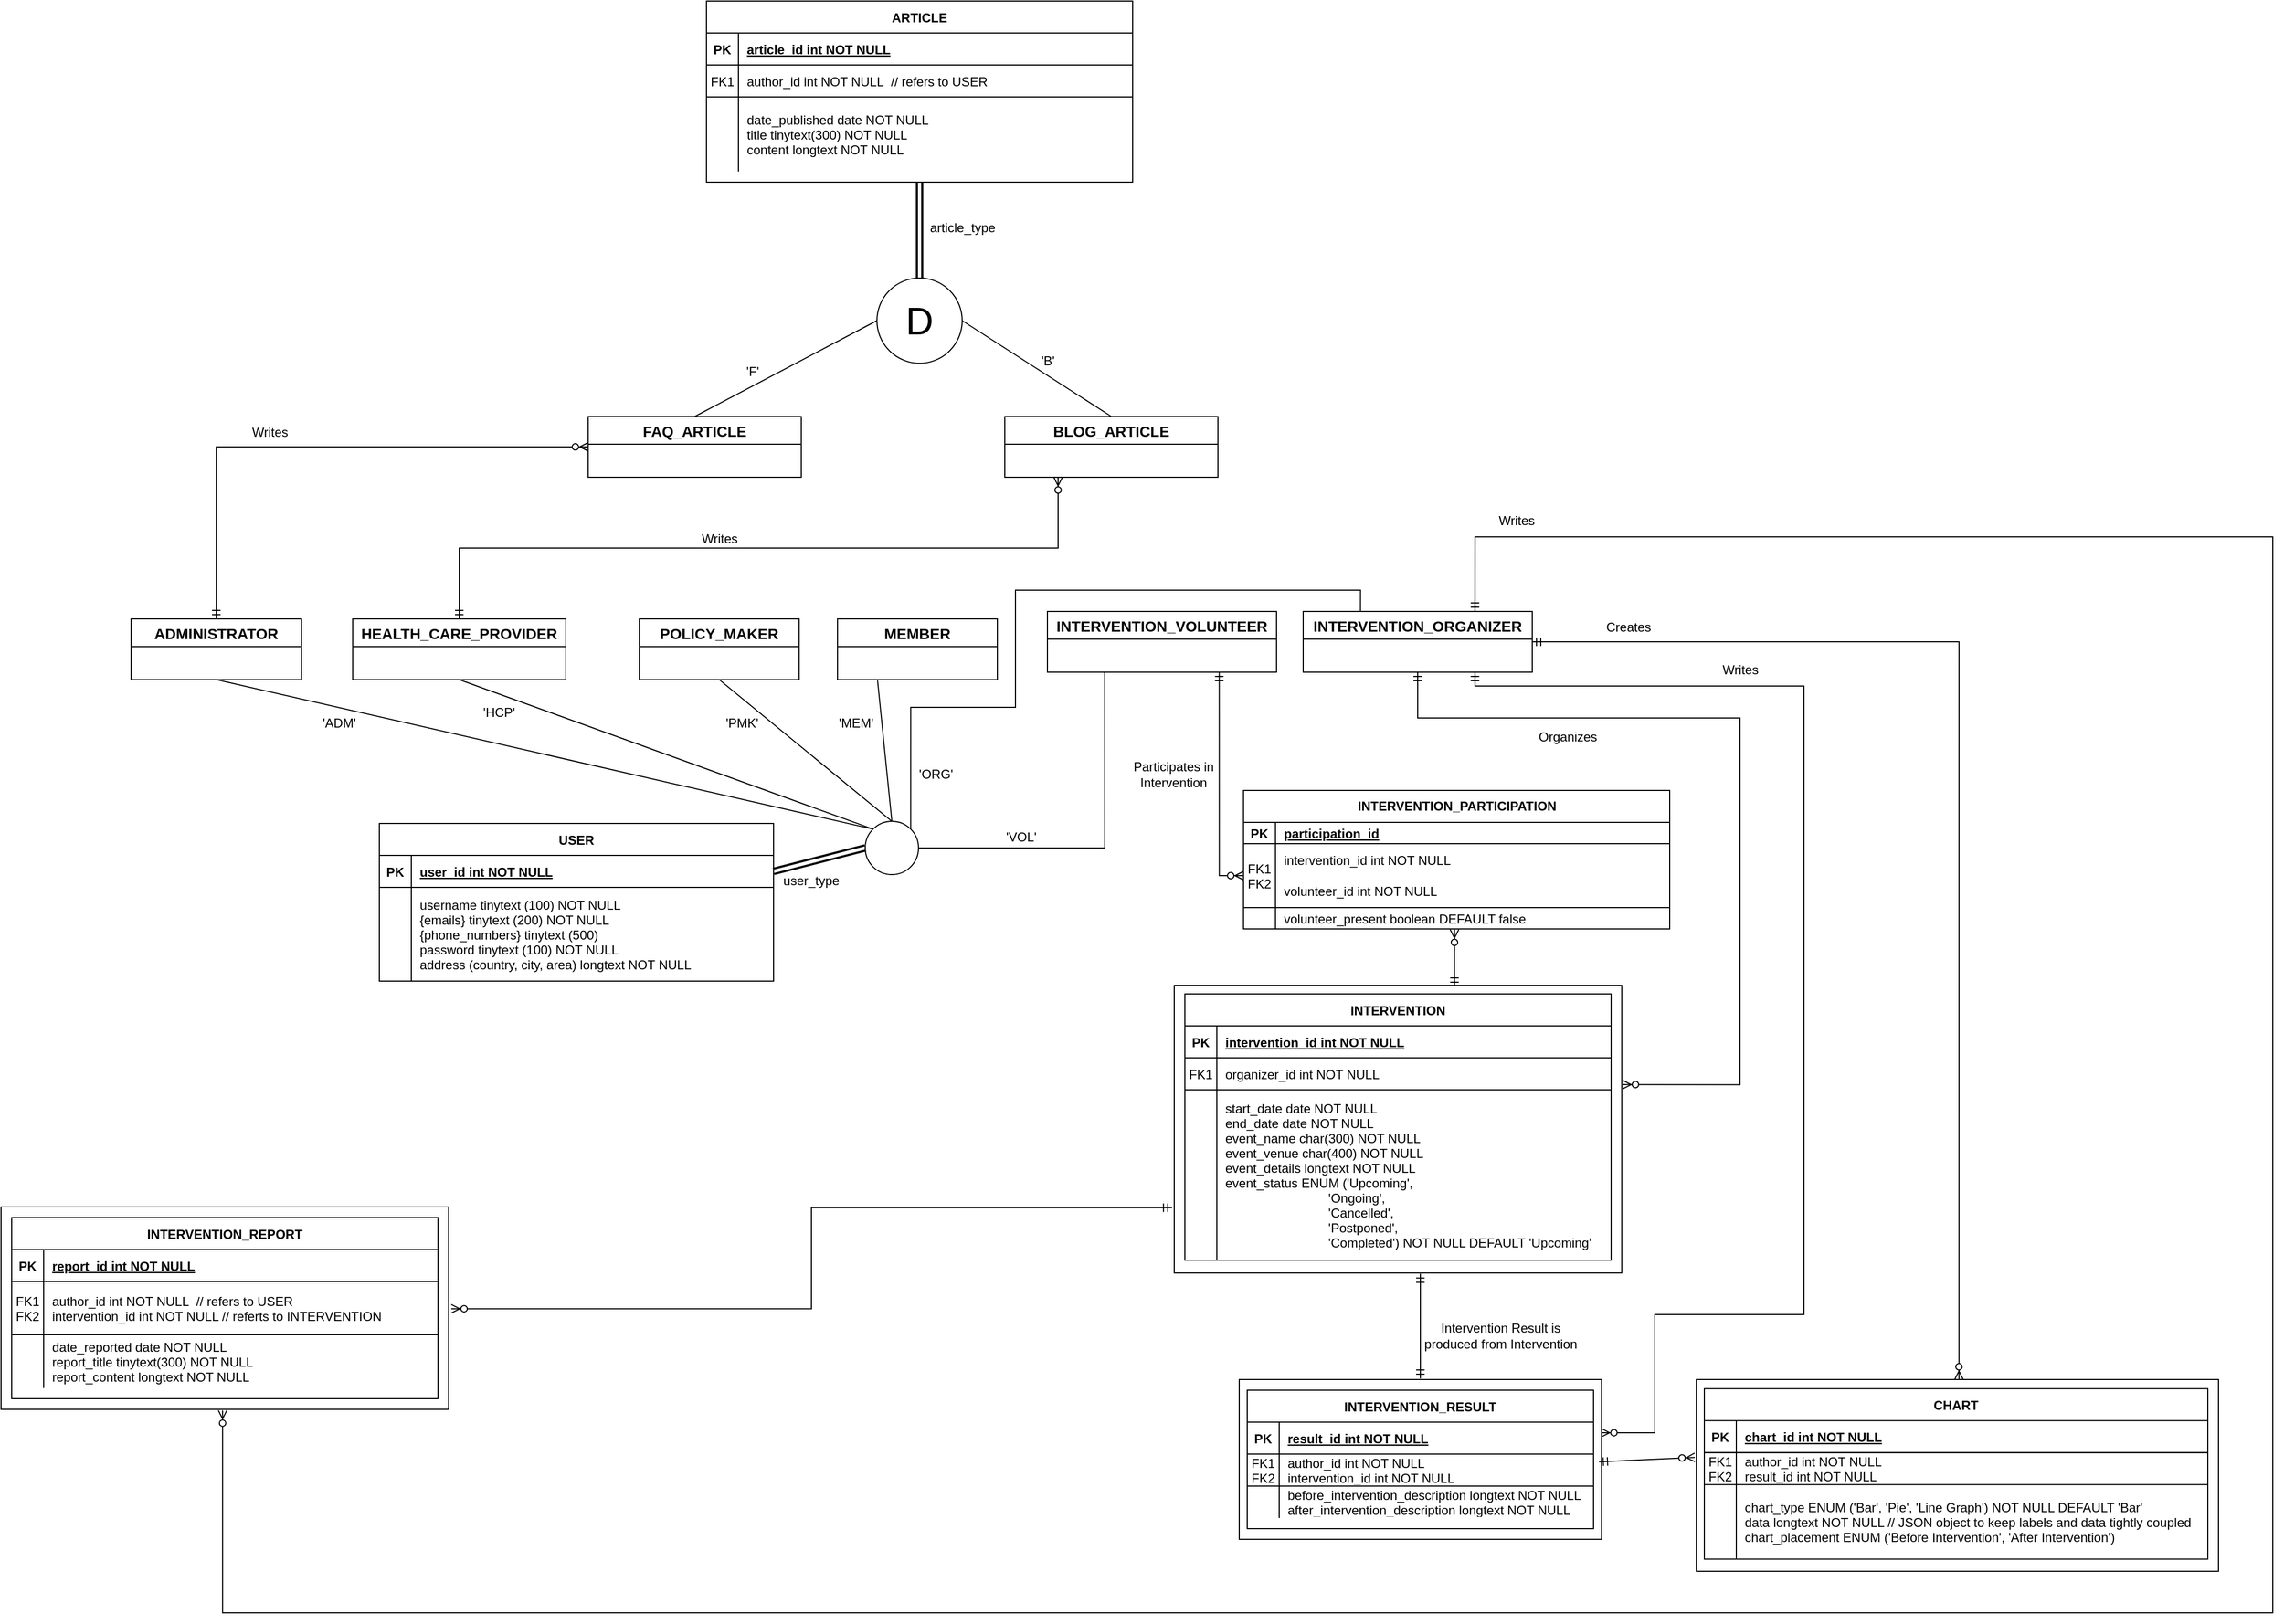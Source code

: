 <mxfile version="24.2.3" type="github">
  <diagram id="R2lEEEUBdFMjLlhIrx00" name="Page-1">
    <mxGraphModel dx="1972" dy="823" grid="1" gridSize="10" guides="1" tooltips="1" connect="1" arrows="1" fold="1" page="1" pageScale="1" pageWidth="2336" pageHeight="1654" math="0" shadow="0" extFonts="Permanent Marker^https://fonts.googleapis.com/css?family=Permanent+Marker">
      <root>
        <mxCell id="0" />
        <mxCell id="1" parent="0" />
        <mxCell id="C-vyLk0tnHw3VtMMgP7b-23" value="USER" style="shape=table;startSize=30;container=1;collapsible=1;childLayout=tableLayout;fixedRows=1;rowLines=1;fontStyle=1;align=center;resizeLast=1;" parent="1" vertex="1">
          <mxGeometry x="503" y="839" width="370" height="148" as="geometry" />
        </mxCell>
        <mxCell id="C-vyLk0tnHw3VtMMgP7b-24" value="" style="shape=partialRectangle;collapsible=0;dropTarget=0;pointerEvents=0;fillColor=none;points=[[0,0.5],[1,0.5]];portConstraint=eastwest;top=0;left=0;right=0;bottom=1;" parent="C-vyLk0tnHw3VtMMgP7b-23" vertex="1">
          <mxGeometry y="30" width="370" height="30" as="geometry" />
        </mxCell>
        <mxCell id="C-vyLk0tnHw3VtMMgP7b-25" value="PK" style="shape=partialRectangle;overflow=hidden;connectable=0;fillColor=none;top=0;left=0;bottom=0;right=0;fontStyle=1;" parent="C-vyLk0tnHw3VtMMgP7b-24" vertex="1">
          <mxGeometry width="30" height="30" as="geometry">
            <mxRectangle width="30" height="30" as="alternateBounds" />
          </mxGeometry>
        </mxCell>
        <mxCell id="C-vyLk0tnHw3VtMMgP7b-26" value="user_id int NOT NULL " style="shape=partialRectangle;overflow=hidden;connectable=0;fillColor=none;top=0;left=0;bottom=0;right=0;align=left;spacingLeft=6;fontStyle=5;" parent="C-vyLk0tnHw3VtMMgP7b-24" vertex="1">
          <mxGeometry x="30" width="340" height="30" as="geometry">
            <mxRectangle width="340" height="30" as="alternateBounds" />
          </mxGeometry>
        </mxCell>
        <mxCell id="C-vyLk0tnHw3VtMMgP7b-27" value="" style="shape=partialRectangle;collapsible=0;dropTarget=0;pointerEvents=0;fillColor=none;points=[[0,0.5],[1,0.5]];portConstraint=eastwest;top=0;left=0;right=0;bottom=0;" parent="C-vyLk0tnHw3VtMMgP7b-23" vertex="1">
          <mxGeometry y="60" width="370" height="88" as="geometry" />
        </mxCell>
        <mxCell id="C-vyLk0tnHw3VtMMgP7b-28" value="" style="shape=partialRectangle;overflow=hidden;connectable=0;fillColor=none;top=0;left=0;bottom=0;right=0;" parent="C-vyLk0tnHw3VtMMgP7b-27" vertex="1">
          <mxGeometry width="30" height="88" as="geometry">
            <mxRectangle width="30" height="88" as="alternateBounds" />
          </mxGeometry>
        </mxCell>
        <mxCell id="C-vyLk0tnHw3VtMMgP7b-29" value="username tinytext (100) NOT NULL&#xa;{emails} tinytext (200) NOT NULL&#xa;{phone_numbers} tinytext (500)&#xa;password tinytext (100) NOT NULL&#xa;address (country, city, area) longtext NOT NULL" style="shape=partialRectangle;overflow=hidden;connectable=0;fillColor=none;top=0;left=0;bottom=0;right=0;align=left;spacingLeft=6;" parent="C-vyLk0tnHw3VtMMgP7b-27" vertex="1">
          <mxGeometry x="30" width="340" height="88" as="geometry">
            <mxRectangle width="340" height="88" as="alternateBounds" />
          </mxGeometry>
        </mxCell>
        <mxCell id="Pu0zvANKRgPWiGbxQ75c-2" value="" style="fontSize=12;html=1;endArrow=ERmandOne;startArrow=ERmandOne;rounded=0;entryX=0.55;entryY=1.003;entryDx=0;entryDy=0;entryPerimeter=0;" parent="1" target="Pu0zvANKRgPWiGbxQ75c-6" edge="1">
          <mxGeometry width="100" height="100" relative="1" as="geometry">
            <mxPoint x="1480" y="1360" as="sourcePoint" />
            <mxPoint x="1479" y="1351" as="targetPoint" />
          </mxGeometry>
        </mxCell>
        <mxCell id="Pu0zvANKRgPWiGbxQ75c-3" value="" style="fontSize=12;html=1;endArrow=ERzeroToMany;startArrow=ERmandOne;rounded=0;exitX=0.75;exitY=1;exitDx=0;exitDy=0;entryX=0;entryY=0.5;entryDx=0;entryDy=0;edgeStyle=orthogonalEdgeStyle;" parent="1" source="Pu0zvANKRgPWiGbxQ75c-96" target="Pu0zvANKRgPWiGbxQ75c-125" edge="1">
          <mxGeometry width="100" height="100" relative="1" as="geometry">
            <mxPoint x="933" y="1169" as="sourcePoint" />
            <mxPoint x="1646.557" y="674.19" as="targetPoint" />
          </mxGeometry>
        </mxCell>
        <mxCell id="Pu0zvANKRgPWiGbxQ75c-8" value="" style="group" parent="1" vertex="1" connectable="0">
          <mxGeometry x="1249" y="991" width="420" height="270" as="geometry" />
        </mxCell>
        <mxCell id="Pu0zvANKRgPWiGbxQ75c-6" value="" style="verticalLabelPosition=bottom;verticalAlign=top;html=1;shape=mxgraph.basic.rect;fillColor2=none;strokeWidth=1;size=20;indent=5;fillColor=none;" parent="Pu0zvANKRgPWiGbxQ75c-8" vertex="1">
          <mxGeometry width="420" height="270" as="geometry" />
        </mxCell>
        <mxCell id="C-vyLk0tnHw3VtMMgP7b-2" value="INTERVENTION" style="shape=table;startSize=30;container=1;collapsible=1;childLayout=tableLayout;fixedRows=1;rowLines=1;fontStyle=1;align=center;resizeLast=1;strokeColor=default;noLabel=0;" parent="Pu0zvANKRgPWiGbxQ75c-8" vertex="1">
          <mxGeometry x="10" y="7.941" width="400" height="250" as="geometry" />
        </mxCell>
        <mxCell id="C-vyLk0tnHw3VtMMgP7b-3" value="" style="shape=partialRectangle;collapsible=0;dropTarget=0;pointerEvents=0;fillColor=none;points=[[0,0.5],[1,0.5]];portConstraint=eastwest;top=0;left=0;right=0;bottom=1;" parent="C-vyLk0tnHw3VtMMgP7b-2" vertex="1">
          <mxGeometry y="30" width="400" height="30" as="geometry" />
        </mxCell>
        <mxCell id="C-vyLk0tnHw3VtMMgP7b-4" value="PK" style="shape=partialRectangle;overflow=hidden;connectable=0;fillColor=none;top=0;left=0;bottom=0;right=0;fontStyle=1;" parent="C-vyLk0tnHw3VtMMgP7b-3" vertex="1">
          <mxGeometry width="30" height="30" as="geometry">
            <mxRectangle width="30" height="30" as="alternateBounds" />
          </mxGeometry>
        </mxCell>
        <mxCell id="C-vyLk0tnHw3VtMMgP7b-5" value="intervention_id int NOT NULL " style="shape=partialRectangle;overflow=hidden;connectable=0;fillColor=none;top=0;left=0;bottom=0;right=0;align=left;spacingLeft=6;fontStyle=5;" parent="C-vyLk0tnHw3VtMMgP7b-3" vertex="1">
          <mxGeometry x="30" width="370" height="30" as="geometry">
            <mxRectangle width="370" height="30" as="alternateBounds" />
          </mxGeometry>
        </mxCell>
        <mxCell id="C-vyLk0tnHw3VtMMgP7b-6" value="" style="shape=partialRectangle;collapsible=0;dropTarget=0;pointerEvents=0;fillColor=none;points=[[0,0.5],[1,0.5]];portConstraint=eastwest;top=0;left=0;right=0;bottom=0;" parent="C-vyLk0tnHw3VtMMgP7b-2" vertex="1">
          <mxGeometry y="60" width="400" height="30" as="geometry" />
        </mxCell>
        <mxCell id="C-vyLk0tnHw3VtMMgP7b-7" value="FK1" style="shape=partialRectangle;overflow=hidden;connectable=0;fillColor=none;top=0;left=0;bottom=0;right=0;" parent="C-vyLk0tnHw3VtMMgP7b-6" vertex="1">
          <mxGeometry width="30" height="30" as="geometry">
            <mxRectangle width="30" height="30" as="alternateBounds" />
          </mxGeometry>
        </mxCell>
        <mxCell id="C-vyLk0tnHw3VtMMgP7b-8" value="organizer_id int NOT NULL" style="shape=partialRectangle;overflow=hidden;connectable=0;fillColor=none;top=0;left=0;bottom=0;right=0;align=left;spacingLeft=6;" parent="C-vyLk0tnHw3VtMMgP7b-6" vertex="1">
          <mxGeometry x="30" width="370" height="30" as="geometry">
            <mxRectangle width="370" height="30" as="alternateBounds" />
          </mxGeometry>
        </mxCell>
        <mxCell id="C-vyLk0tnHw3VtMMgP7b-9" value="" style="shape=partialRectangle;collapsible=0;dropTarget=0;pointerEvents=0;fillColor=none;points=[[0,0.5],[1,0.5]];portConstraint=eastwest;top=0;left=0;right=0;bottom=0;" parent="C-vyLk0tnHw3VtMMgP7b-2" vertex="1">
          <mxGeometry y="90" width="400" height="160" as="geometry" />
        </mxCell>
        <mxCell id="C-vyLk0tnHw3VtMMgP7b-10" value="" style="shape=partialRectangle;overflow=hidden;connectable=0;fillColor=none;top=0;left=0;bottom=0;right=0;" parent="C-vyLk0tnHw3VtMMgP7b-9" vertex="1">
          <mxGeometry width="30" height="160" as="geometry">
            <mxRectangle width="30" height="160" as="alternateBounds" />
          </mxGeometry>
        </mxCell>
        <mxCell id="C-vyLk0tnHw3VtMMgP7b-11" value="start_date date NOT NULL&#xa;end_date date NOT NULL&#xa;event_name char(300) NOT NULL&#xa;event_venue char(400) NOT NULL&#xa;event_details longtext NOT NULL&#xa;event_status ENUM (&#39;Upcoming&#39;,&#xa;                             &#39;Ongoing&#39;,&#xa;                             &#39;Cancelled&#39;,&#xa;                             &#39;Postponed&#39;,&#xa;                             &#39;Completed&#39;) NOT NULL DEFAULT &#39;Upcoming&#39;" style="shape=partialRectangle;overflow=hidden;connectable=0;fillColor=none;top=0;left=0;bottom=0;right=0;align=left;spacingLeft=6;" parent="C-vyLk0tnHw3VtMMgP7b-9" vertex="1">
          <mxGeometry x="30" width="370" height="160" as="geometry">
            <mxRectangle width="370" height="160" as="alternateBounds" />
          </mxGeometry>
        </mxCell>
        <mxCell id="Pu0zvANKRgPWiGbxQ75c-10" value="" style="group" parent="1" vertex="1" connectable="0">
          <mxGeometry x="1310" y="1361" width="340" height="150" as="geometry" />
        </mxCell>
        <mxCell id="Pu0zvANKRgPWiGbxQ75c-9" value="" style="verticalLabelPosition=bottom;verticalAlign=top;html=1;shape=mxgraph.basic.rect;fillColor2=none;strokeWidth=1;size=20;indent=5;fillColor=none;" parent="Pu0zvANKRgPWiGbxQ75c-10" vertex="1">
          <mxGeometry width="340" height="150" as="geometry" />
        </mxCell>
        <mxCell id="C-vyLk0tnHw3VtMMgP7b-13" value="INTERVENTION_RESULT" style="shape=table;startSize=30;container=1;collapsible=1;childLayout=tableLayout;fixedRows=1;rowLines=1;fontStyle=1;align=center;resizeLast=1;" parent="Pu0zvANKRgPWiGbxQ75c-10" vertex="1">
          <mxGeometry x="7.5" y="10" width="325" height="130" as="geometry" />
        </mxCell>
        <mxCell id="C-vyLk0tnHw3VtMMgP7b-14" value="" style="shape=partialRectangle;collapsible=0;dropTarget=0;pointerEvents=0;fillColor=none;points=[[0,0.5],[1,0.5]];portConstraint=eastwest;top=0;left=0;right=0;bottom=1;" parent="C-vyLk0tnHw3VtMMgP7b-13" vertex="1">
          <mxGeometry y="30" width="325" height="30" as="geometry" />
        </mxCell>
        <mxCell id="C-vyLk0tnHw3VtMMgP7b-15" value="PK" style="shape=partialRectangle;overflow=hidden;connectable=0;fillColor=none;top=0;left=0;bottom=0;right=0;fontStyle=1;" parent="C-vyLk0tnHw3VtMMgP7b-14" vertex="1">
          <mxGeometry width="30" height="30" as="geometry">
            <mxRectangle width="30" height="30" as="alternateBounds" />
          </mxGeometry>
        </mxCell>
        <mxCell id="C-vyLk0tnHw3VtMMgP7b-16" value="result_id int NOT NULL " style="shape=partialRectangle;overflow=hidden;connectable=0;fillColor=none;top=0;left=0;bottom=0;right=0;align=left;spacingLeft=6;fontStyle=5;" parent="C-vyLk0tnHw3VtMMgP7b-14" vertex="1">
          <mxGeometry x="30" width="295" height="30" as="geometry">
            <mxRectangle width="295" height="30" as="alternateBounds" />
          </mxGeometry>
        </mxCell>
        <mxCell id="C-vyLk0tnHw3VtMMgP7b-17" value="" style="shape=partialRectangle;collapsible=0;dropTarget=0;pointerEvents=0;fillColor=none;points=[[0,0.5],[1,0.5]];portConstraint=eastwest;top=0;left=0;right=0;bottom=0;" parent="C-vyLk0tnHw3VtMMgP7b-13" vertex="1">
          <mxGeometry y="60" width="325" height="30" as="geometry" />
        </mxCell>
        <mxCell id="C-vyLk0tnHw3VtMMgP7b-18" value="FK1&#xa;FK2" style="shape=partialRectangle;overflow=hidden;connectable=0;fillColor=none;top=0;left=0;bottom=0;right=0;" parent="C-vyLk0tnHw3VtMMgP7b-17" vertex="1">
          <mxGeometry width="30" height="30" as="geometry">
            <mxRectangle width="30" height="30" as="alternateBounds" />
          </mxGeometry>
        </mxCell>
        <mxCell id="C-vyLk0tnHw3VtMMgP7b-19" value="author_id int NOT NULL&#xa;intervention_id int NOT NULL" style="shape=partialRectangle;overflow=hidden;connectable=0;fillColor=none;top=0;left=0;bottom=0;right=0;align=left;spacingLeft=6;" parent="C-vyLk0tnHw3VtMMgP7b-17" vertex="1">
          <mxGeometry x="30" width="295" height="30" as="geometry">
            <mxRectangle width="295" height="30" as="alternateBounds" />
          </mxGeometry>
        </mxCell>
        <mxCell id="C-vyLk0tnHw3VtMMgP7b-20" value="" style="shape=partialRectangle;collapsible=0;dropTarget=0;pointerEvents=0;fillColor=none;points=[[0,0.5],[1,0.5]];portConstraint=eastwest;top=0;left=0;right=0;bottom=0;" parent="C-vyLk0tnHw3VtMMgP7b-13" vertex="1">
          <mxGeometry y="90" width="325" height="30" as="geometry" />
        </mxCell>
        <mxCell id="C-vyLk0tnHw3VtMMgP7b-21" value="" style="shape=partialRectangle;overflow=hidden;connectable=0;fillColor=none;top=0;left=0;bottom=0;right=0;" parent="C-vyLk0tnHw3VtMMgP7b-20" vertex="1">
          <mxGeometry width="30" height="30" as="geometry">
            <mxRectangle width="30" height="30" as="alternateBounds" />
          </mxGeometry>
        </mxCell>
        <mxCell id="C-vyLk0tnHw3VtMMgP7b-22" value="before_intervention_description longtext NOT NULL&#xa;after_intervention_description longtext NOT NULL" style="shape=partialRectangle;overflow=hidden;connectable=0;fillColor=none;top=0;left=0;bottom=0;right=0;align=left;spacingLeft=6;" parent="C-vyLk0tnHw3VtMMgP7b-20" vertex="1">
          <mxGeometry x="30" width="295" height="30" as="geometry">
            <mxRectangle width="295" height="30" as="alternateBounds" />
          </mxGeometry>
        </mxCell>
        <mxCell id="Pu0zvANKRgPWiGbxQ75c-21" value="" style="group" parent="1" vertex="1" connectable="0">
          <mxGeometry x="1739" y="1361" width="490" height="180" as="geometry" />
        </mxCell>
        <mxCell id="Pu0zvANKRgPWiGbxQ75c-22" value="" style="verticalLabelPosition=bottom;verticalAlign=top;html=1;shape=mxgraph.basic.rect;fillColor2=none;strokeWidth=1;size=20;indent=5;fillColor=none;" parent="Pu0zvANKRgPWiGbxQ75c-21" vertex="1">
          <mxGeometry width="490" height="180" as="geometry" />
        </mxCell>
        <mxCell id="Pu0zvANKRgPWiGbxQ75c-23" value="CHART" style="shape=table;startSize=30;container=1;collapsible=1;childLayout=tableLayout;fixedRows=1;rowLines=1;fontStyle=1;align=center;resizeLast=1;" parent="Pu0zvANKRgPWiGbxQ75c-21" vertex="1">
          <mxGeometry x="7.5" y="8.571" width="472.5" height="160" as="geometry" />
        </mxCell>
        <mxCell id="Pu0zvANKRgPWiGbxQ75c-24" value="" style="shape=partialRectangle;collapsible=0;dropTarget=0;pointerEvents=0;fillColor=none;points=[[0,0.5],[1,0.5]];portConstraint=eastwest;top=0;left=0;right=0;bottom=1;" parent="Pu0zvANKRgPWiGbxQ75c-23" vertex="1">
          <mxGeometry y="30" width="472.5" height="30" as="geometry" />
        </mxCell>
        <mxCell id="Pu0zvANKRgPWiGbxQ75c-25" value="PK" style="shape=partialRectangle;overflow=hidden;connectable=0;fillColor=none;top=0;left=0;bottom=0;right=0;fontStyle=1;" parent="Pu0zvANKRgPWiGbxQ75c-24" vertex="1">
          <mxGeometry width="30" height="30" as="geometry">
            <mxRectangle width="30" height="30" as="alternateBounds" />
          </mxGeometry>
        </mxCell>
        <mxCell id="Pu0zvANKRgPWiGbxQ75c-26" value="chart_id int NOT NULL " style="shape=partialRectangle;overflow=hidden;connectable=0;fillColor=none;top=0;left=0;bottom=0;right=0;align=left;spacingLeft=6;fontStyle=5;" parent="Pu0zvANKRgPWiGbxQ75c-24" vertex="1">
          <mxGeometry x="30" width="442.5" height="30" as="geometry">
            <mxRectangle width="442.5" height="30" as="alternateBounds" />
          </mxGeometry>
        </mxCell>
        <mxCell id="Pu0zvANKRgPWiGbxQ75c-27" value="" style="shape=partialRectangle;collapsible=0;dropTarget=0;pointerEvents=0;fillColor=none;points=[[0,0.5],[1,0.5]];portConstraint=eastwest;top=0;left=0;right=0;bottom=0;" parent="Pu0zvANKRgPWiGbxQ75c-23" vertex="1">
          <mxGeometry y="60" width="472.5" height="30" as="geometry" />
        </mxCell>
        <mxCell id="Pu0zvANKRgPWiGbxQ75c-28" value="FK1&#xa;FK2" style="shape=partialRectangle;overflow=hidden;connectable=0;fillColor=none;top=0;left=0;bottom=0;right=0;" parent="Pu0zvANKRgPWiGbxQ75c-27" vertex="1">
          <mxGeometry width="30" height="30" as="geometry">
            <mxRectangle width="30" height="30" as="alternateBounds" />
          </mxGeometry>
        </mxCell>
        <mxCell id="Pu0zvANKRgPWiGbxQ75c-29" value="author_id int NOT NULL&#xa;result_id int NOT NULL" style="shape=partialRectangle;overflow=hidden;connectable=0;fillColor=none;top=0;left=0;bottom=0;right=0;align=left;spacingLeft=6;" parent="Pu0zvANKRgPWiGbxQ75c-27" vertex="1">
          <mxGeometry x="30" width="442.5" height="30" as="geometry">
            <mxRectangle width="442.5" height="30" as="alternateBounds" />
          </mxGeometry>
        </mxCell>
        <mxCell id="Pu0zvANKRgPWiGbxQ75c-30" value="" style="shape=partialRectangle;collapsible=0;dropTarget=0;pointerEvents=0;fillColor=none;points=[[0,0.5],[1,0.5]];portConstraint=eastwest;top=0;left=0;right=0;bottom=0;" parent="Pu0zvANKRgPWiGbxQ75c-23" vertex="1">
          <mxGeometry y="90" width="472.5" height="70" as="geometry" />
        </mxCell>
        <mxCell id="Pu0zvANKRgPWiGbxQ75c-31" value="" style="shape=partialRectangle;overflow=hidden;connectable=0;fillColor=none;top=0;left=0;bottom=0;right=0;" parent="Pu0zvANKRgPWiGbxQ75c-30" vertex="1">
          <mxGeometry width="30" height="70" as="geometry">
            <mxRectangle width="30" height="70" as="alternateBounds" />
          </mxGeometry>
        </mxCell>
        <mxCell id="Pu0zvANKRgPWiGbxQ75c-32" value="chart_type ENUM (&#39;Bar&#39;, &#39;Pie&#39;, &#39;Line Graph&#39;) NOT NULL DEFAULT &#39;Bar&#39;&#xa;data longtext NOT NULL // JSON object to keep labels and data tightly coupled&#xa;chart_placement ENUM (&#39;Before Intervention&#39;, &#39;After Intervention&#39;)" style="shape=partialRectangle;overflow=hidden;connectable=0;fillColor=none;top=0;left=0;bottom=0;right=0;align=left;spacingLeft=6;" parent="Pu0zvANKRgPWiGbxQ75c-30" vertex="1">
          <mxGeometry x="30" width="442.5" height="70" as="geometry">
            <mxRectangle width="442.5" height="70" as="alternateBounds" />
          </mxGeometry>
        </mxCell>
        <mxCell id="Pu0zvANKRgPWiGbxQ75c-33" value="" style="fontSize=12;html=1;endArrow=ERzeroToMany;startArrow=ERmandOne;rounded=0;exitX=0.993;exitY=0.515;exitDx=0;exitDy=0;exitPerimeter=0;entryX=-0.003;entryY=0.406;entryDx=0;entryDy=0;entryPerimeter=0;" parent="1" source="Pu0zvANKRgPWiGbxQ75c-9" target="Pu0zvANKRgPWiGbxQ75c-22" edge="1">
          <mxGeometry width="100" height="100" relative="1" as="geometry">
            <mxPoint x="1669" y="1721" as="sourcePoint" />
            <mxPoint x="1769" y="1621" as="targetPoint" />
          </mxGeometry>
        </mxCell>
        <mxCell id="Pu0zvANKRgPWiGbxQ75c-66" value="ARTICLE" style="shape=table;startSize=30;container=1;collapsible=1;childLayout=tableLayout;fixedRows=1;rowLines=1;fontStyle=1;align=center;resizeLast=1;strokeColor=default;noLabel=0;" parent="1" vertex="1">
          <mxGeometry x="810" y="67" width="400" height="170.0" as="geometry" />
        </mxCell>
        <mxCell id="Pu0zvANKRgPWiGbxQ75c-67" value="" style="shape=partialRectangle;collapsible=0;dropTarget=0;pointerEvents=0;fillColor=none;points=[[0,0.5],[1,0.5]];portConstraint=eastwest;top=0;left=0;right=0;bottom=1;" parent="Pu0zvANKRgPWiGbxQ75c-66" vertex="1">
          <mxGeometry y="30" width="400" height="30" as="geometry" />
        </mxCell>
        <mxCell id="Pu0zvANKRgPWiGbxQ75c-68" value="PK" style="shape=partialRectangle;overflow=hidden;connectable=0;fillColor=none;top=0;left=0;bottom=0;right=0;fontStyle=1;" parent="Pu0zvANKRgPWiGbxQ75c-67" vertex="1">
          <mxGeometry width="30" height="30" as="geometry">
            <mxRectangle width="30" height="30" as="alternateBounds" />
          </mxGeometry>
        </mxCell>
        <mxCell id="Pu0zvANKRgPWiGbxQ75c-69" value="article_id int NOT NULL " style="shape=partialRectangle;overflow=hidden;connectable=0;fillColor=none;top=0;left=0;bottom=0;right=0;align=left;spacingLeft=6;fontStyle=5;" parent="Pu0zvANKRgPWiGbxQ75c-67" vertex="1">
          <mxGeometry x="30" width="370" height="30" as="geometry">
            <mxRectangle width="370" height="30" as="alternateBounds" />
          </mxGeometry>
        </mxCell>
        <mxCell id="Pu0zvANKRgPWiGbxQ75c-70" value="" style="shape=partialRectangle;collapsible=0;dropTarget=0;pointerEvents=0;fillColor=none;points=[[0,0.5],[1,0.5]];portConstraint=eastwest;top=0;left=0;right=0;bottom=0;" parent="Pu0zvANKRgPWiGbxQ75c-66" vertex="1">
          <mxGeometry y="60" width="400" height="30" as="geometry" />
        </mxCell>
        <mxCell id="Pu0zvANKRgPWiGbxQ75c-71" value="FK1" style="shape=partialRectangle;overflow=hidden;connectable=0;fillColor=none;top=0;left=0;bottom=0;right=0;" parent="Pu0zvANKRgPWiGbxQ75c-70" vertex="1">
          <mxGeometry width="30" height="30" as="geometry">
            <mxRectangle width="30" height="30" as="alternateBounds" />
          </mxGeometry>
        </mxCell>
        <mxCell id="Pu0zvANKRgPWiGbxQ75c-72" value="author_id int NOT NULL  // refers to USER" style="shape=partialRectangle;overflow=hidden;connectable=0;fillColor=none;top=0;left=0;bottom=0;right=0;align=left;spacingLeft=6;" parent="Pu0zvANKRgPWiGbxQ75c-70" vertex="1">
          <mxGeometry x="30" width="370" height="30" as="geometry">
            <mxRectangle width="370" height="30" as="alternateBounds" />
          </mxGeometry>
        </mxCell>
        <mxCell id="Pu0zvANKRgPWiGbxQ75c-73" value="" style="shape=partialRectangle;collapsible=0;dropTarget=0;pointerEvents=0;fillColor=none;points=[[0,0.5],[1,0.5]];portConstraint=eastwest;top=0;left=0;right=0;bottom=0;" parent="Pu0zvANKRgPWiGbxQ75c-66" vertex="1">
          <mxGeometry y="90" width="400" height="70" as="geometry" />
        </mxCell>
        <mxCell id="Pu0zvANKRgPWiGbxQ75c-74" value="" style="shape=partialRectangle;overflow=hidden;connectable=0;fillColor=none;top=0;left=0;bottom=0;right=0;" parent="Pu0zvANKRgPWiGbxQ75c-73" vertex="1">
          <mxGeometry width="30" height="70" as="geometry">
            <mxRectangle width="30" height="70" as="alternateBounds" />
          </mxGeometry>
        </mxCell>
        <mxCell id="Pu0zvANKRgPWiGbxQ75c-75" value="date_published date NOT NULL&#xa;title tinytext(300) NOT NULL&#xa;content longtext NOT NULL" style="shape=partialRectangle;overflow=hidden;connectable=0;fillColor=none;top=0;left=0;bottom=0;right=0;align=left;spacingLeft=6;" parent="Pu0zvANKRgPWiGbxQ75c-73" vertex="1">
          <mxGeometry x="30" width="370" height="70" as="geometry">
            <mxRectangle width="370" height="70" as="alternateBounds" />
          </mxGeometry>
        </mxCell>
        <mxCell id="Pu0zvANKRgPWiGbxQ75c-78" value="" style="edgeStyle=orthogonalEdgeStyle;fontSize=12;html=1;endArrow=ERzeroToMany;startArrow=ERmandOne;rounded=0;exitX=0.75;exitY=0;exitDx=0;exitDy=0;entryX=0.495;entryY=1.005;entryDx=0;entryDy=0;entryPerimeter=0;" parent="1" target="Pu0zvANKRgPWiGbxQ75c-76" edge="1" source="Pu0zvANKRgPWiGbxQ75c-95">
          <mxGeometry width="100" height="100" relative="1" as="geometry">
            <mxPoint x="1178" y="704" as="sourcePoint" />
            <mxPoint x="356" y="1390.477" as="targetPoint" />
            <Array as="points">
              <mxPoint x="1531" y="570" />
              <mxPoint x="2280" y="570" />
              <mxPoint x="2280" y="1580" />
              <mxPoint x="356" y="1580" />
            </Array>
          </mxGeometry>
        </mxCell>
        <mxCell id="Pu0zvANKRgPWiGbxQ75c-81" value="" style="edgeStyle=orthogonalEdgeStyle;fontSize=12;html=1;endArrow=ERzeroToMany;startArrow=ERmandOne;rounded=0;exitX=-0.005;exitY=0.773;exitDx=0;exitDy=0;exitPerimeter=0;entryX=1.006;entryY=0.503;entryDx=0;entryDy=0;entryPerimeter=0;" parent="1" source="Pu0zvANKRgPWiGbxQ75c-6" target="Pu0zvANKRgPWiGbxQ75c-76" edge="1">
          <mxGeometry width="100" height="100" relative="1" as="geometry">
            <mxPoint x="1155" y="649" as="sourcePoint" />
            <mxPoint x="258" y="1417" as="targetPoint" />
          </mxGeometry>
        </mxCell>
        <mxCell id="Pu0zvANKRgPWiGbxQ75c-90" value="ADMINISTRATOR" style="swimlane;fontStyle=1;childLayout=stackLayout;horizontal=1;startSize=26;horizontalStack=0;resizeParent=1;resizeParentMax=0;resizeLast=0;collapsible=1;marginBottom=0;align=center;fontSize=14;" parent="1" vertex="1">
          <mxGeometry x="270" y="647" width="160" height="57" as="geometry" />
        </mxCell>
        <mxCell id="Pu0zvANKRgPWiGbxQ75c-94" value="HEALTH_CARE_PROVIDER" style="swimlane;fontStyle=1;childLayout=stackLayout;horizontal=1;startSize=26;horizontalStack=0;resizeParent=1;resizeParentMax=0;resizeLast=0;collapsible=1;marginBottom=0;align=center;fontSize=14;" parent="1" vertex="1">
          <mxGeometry x="478" y="647" width="200" height="57" as="geometry" />
        </mxCell>
        <mxCell id="Pu0zvANKRgPWiGbxQ75c-95" value="INTERVENTION_ORGANIZER" style="swimlane;fontStyle=1;childLayout=stackLayout;horizontal=1;startSize=26;horizontalStack=0;resizeParent=1;resizeParentMax=0;resizeLast=0;collapsible=1;marginBottom=0;align=center;fontSize=14;" parent="1" vertex="1">
          <mxGeometry x="1370" y="640" width="215" height="57" as="geometry" />
        </mxCell>
        <mxCell id="Pu0zvANKRgPWiGbxQ75c-96" value="INTERVENTION_VOLUNTEER" style="swimlane;fontStyle=1;childLayout=stackLayout;horizontal=1;startSize=26;horizontalStack=0;resizeParent=1;resizeParentMax=0;resizeLast=0;collapsible=1;marginBottom=0;align=center;fontSize=14;" parent="1" vertex="1">
          <mxGeometry x="1130" y="640" width="215" height="57" as="geometry" />
        </mxCell>
        <mxCell id="Pu0zvANKRgPWiGbxQ75c-97" value="POLICY_MAKER" style="swimlane;fontStyle=1;childLayout=stackLayout;horizontal=1;startSize=26;horizontalStack=0;resizeParent=1;resizeParentMax=0;resizeLast=0;collapsible=1;marginBottom=0;align=center;fontSize=14;" parent="1" vertex="1">
          <mxGeometry x="747" y="647" width="150" height="57" as="geometry" />
        </mxCell>
        <mxCell id="Pu0zvANKRgPWiGbxQ75c-98" value="MEMBER" style="swimlane;fontStyle=1;childLayout=stackLayout;horizontal=1;startSize=26;horizontalStack=0;resizeParent=1;resizeParentMax=0;resizeLast=0;collapsible=1;marginBottom=0;align=center;fontSize=14;" parent="1" vertex="1">
          <mxGeometry x="933" y="647" width="150" height="57" as="geometry" />
        </mxCell>
        <mxCell id="Pu0zvANKRgPWiGbxQ75c-100" value="" style="fontSize=12;html=1;endArrow=ERzeroToMany;startArrow=ERmandOne;rounded=0;exitX=0.5;exitY=0;exitDx=0;exitDy=0;entryX=0;entryY=0.5;entryDx=0;entryDy=0;edgeStyle=orthogonalEdgeStyle;" parent="1" source="Pu0zvANKRgPWiGbxQ75c-90" target="Pu0zvANKRgPWiGbxQ75c-104" edge="1">
          <mxGeometry width="100" height="100" relative="1" as="geometry">
            <mxPoint x="70" y="430" as="sourcePoint" />
            <mxPoint x="170" y="330" as="targetPoint" />
          </mxGeometry>
        </mxCell>
        <mxCell id="Pu0zvANKRgPWiGbxQ75c-101" value="" style="fontSize=12;html=1;endArrow=ERzeroToMany;startArrow=ERmandOne;rounded=0;exitX=0.5;exitY=0;exitDx=0;exitDy=0;entryX=0.25;entryY=1;entryDx=0;entryDy=0;edgeStyle=orthogonalEdgeStyle;" parent="1" source="Pu0zvANKRgPWiGbxQ75c-94" target="Pu0zvANKRgPWiGbxQ75c-105" edge="1">
          <mxGeometry width="100" height="100" relative="1" as="geometry">
            <mxPoint x="690" y="660" as="sourcePoint" />
            <mxPoint x="790" y="560" as="targetPoint" />
          </mxGeometry>
        </mxCell>
        <mxCell id="Pu0zvANKRgPWiGbxQ75c-102" value="&lt;font style=&quot;font-size: 36px;&quot;&gt;D&lt;/font&gt;" style="ellipse;whiteSpace=wrap;html=1;aspect=fixed;" parent="1" vertex="1">
          <mxGeometry x="970" y="327" width="80" height="80" as="geometry" />
        </mxCell>
        <mxCell id="Pu0zvANKRgPWiGbxQ75c-103" value="" style="endArrow=none;html=1;rounded=0;entryX=0.5;entryY=1;entryDx=0;entryDy=0;exitX=0.5;exitY=0;exitDx=0;exitDy=0;shape=link;strokeWidth=2;" parent="1" source="Pu0zvANKRgPWiGbxQ75c-102" target="Pu0zvANKRgPWiGbxQ75c-66" edge="1">
          <mxGeometry width="50" height="50" relative="1" as="geometry">
            <mxPoint x="810" y="327" as="sourcePoint" />
            <mxPoint x="860" y="277" as="targetPoint" />
          </mxGeometry>
        </mxCell>
        <mxCell id="Pu0zvANKRgPWiGbxQ75c-104" value="FAQ_ARTICLE" style="swimlane;fontStyle=1;childLayout=stackLayout;horizontal=1;startSize=26;horizontalStack=0;resizeParent=1;resizeParentMax=0;resizeLast=0;collapsible=1;marginBottom=0;align=center;fontSize=14;" parent="1" vertex="1">
          <mxGeometry x="699" y="457" width="200" height="57" as="geometry" />
        </mxCell>
        <mxCell id="Pu0zvANKRgPWiGbxQ75c-105" value="BLOG_ARTICLE" style="swimlane;fontStyle=1;childLayout=stackLayout;horizontal=1;startSize=26;horizontalStack=0;resizeParent=1;resizeParentMax=0;resizeLast=0;collapsible=1;marginBottom=0;align=center;fontSize=14;" parent="1" vertex="1">
          <mxGeometry x="1090" y="457" width="200" height="57" as="geometry" />
        </mxCell>
        <mxCell id="Pu0zvANKRgPWiGbxQ75c-106" value="" style="endArrow=none;html=1;rounded=0;entryX=0;entryY=0.5;entryDx=0;entryDy=0;exitX=0.5;exitY=0;exitDx=0;exitDy=0;" parent="1" source="Pu0zvANKRgPWiGbxQ75c-104" target="Pu0zvANKRgPWiGbxQ75c-102" edge="1">
          <mxGeometry width="50" height="50" relative="1" as="geometry">
            <mxPoint x="834" y="427" as="sourcePoint" />
            <mxPoint x="934.0" y="347" as="targetPoint" />
          </mxGeometry>
        </mxCell>
        <mxCell id="Pu0zvANKRgPWiGbxQ75c-107" value="" style="endArrow=none;html=1;rounded=0;entryX=0.5;entryY=0;entryDx=0;entryDy=0;exitX=1;exitY=0.5;exitDx=0;exitDy=0;" parent="1" source="Pu0zvANKRgPWiGbxQ75c-102" target="Pu0zvANKRgPWiGbxQ75c-105" edge="1">
          <mxGeometry width="50" height="50" relative="1" as="geometry">
            <mxPoint x="1130" y="417" as="sourcePoint" />
            <mxPoint x="1301" y="337" as="targetPoint" />
          </mxGeometry>
        </mxCell>
        <mxCell id="Pu0zvANKRgPWiGbxQ75c-108" value="" style="group" parent="1" vertex="1" connectable="0">
          <mxGeometry x="148" y="1199" width="420" height="190" as="geometry" />
        </mxCell>
        <mxCell id="Pu0zvANKRgPWiGbxQ75c-76" value="" style="verticalLabelPosition=bottom;verticalAlign=top;html=1;shape=mxgraph.basic.rect;fillColor2=none;strokeWidth=1;size=20;indent=5;fillColor=none;" parent="Pu0zvANKRgPWiGbxQ75c-108" vertex="1">
          <mxGeometry width="420" height="190" as="geometry" />
        </mxCell>
        <mxCell id="Pu0zvANKRgPWiGbxQ75c-53" value="INTERVENTION_REPORT" style="shape=table;startSize=30;container=1;collapsible=1;childLayout=tableLayout;fixedRows=1;rowLines=1;fontStyle=1;align=center;resizeLast=1;strokeColor=default;noLabel=0;" parent="Pu0zvANKRgPWiGbxQ75c-108" vertex="1">
          <mxGeometry x="10" y="10" width="400" height="170.0" as="geometry" />
        </mxCell>
        <mxCell id="Pu0zvANKRgPWiGbxQ75c-54" value="" style="shape=partialRectangle;collapsible=0;dropTarget=0;pointerEvents=0;fillColor=none;points=[[0,0.5],[1,0.5]];portConstraint=eastwest;top=0;left=0;right=0;bottom=1;" parent="Pu0zvANKRgPWiGbxQ75c-53" vertex="1">
          <mxGeometry y="30" width="400" height="30" as="geometry" />
        </mxCell>
        <mxCell id="Pu0zvANKRgPWiGbxQ75c-55" value="PK" style="shape=partialRectangle;overflow=hidden;connectable=0;fillColor=none;top=0;left=0;bottom=0;right=0;fontStyle=1;" parent="Pu0zvANKRgPWiGbxQ75c-54" vertex="1">
          <mxGeometry width="30" height="30" as="geometry">
            <mxRectangle width="30" height="30" as="alternateBounds" />
          </mxGeometry>
        </mxCell>
        <mxCell id="Pu0zvANKRgPWiGbxQ75c-56" value="report_id int NOT NULL " style="shape=partialRectangle;overflow=hidden;connectable=0;fillColor=none;top=0;left=0;bottom=0;right=0;align=left;spacingLeft=6;fontStyle=5;" parent="Pu0zvANKRgPWiGbxQ75c-54" vertex="1">
          <mxGeometry x="30" width="370" height="30" as="geometry">
            <mxRectangle width="370" height="30" as="alternateBounds" />
          </mxGeometry>
        </mxCell>
        <mxCell id="Pu0zvANKRgPWiGbxQ75c-57" value="" style="shape=partialRectangle;collapsible=0;dropTarget=0;pointerEvents=0;fillColor=none;points=[[0,0.5],[1,0.5]];portConstraint=eastwest;top=0;left=0;right=0;bottom=0;" parent="Pu0zvANKRgPWiGbxQ75c-53" vertex="1">
          <mxGeometry y="60" width="400" height="50" as="geometry" />
        </mxCell>
        <mxCell id="Pu0zvANKRgPWiGbxQ75c-58" value="FK1&#xa;FK2" style="shape=partialRectangle;overflow=hidden;connectable=0;fillColor=none;top=0;left=0;bottom=0;right=0;" parent="Pu0zvANKRgPWiGbxQ75c-57" vertex="1">
          <mxGeometry width="30" height="50" as="geometry">
            <mxRectangle width="30" height="50" as="alternateBounds" />
          </mxGeometry>
        </mxCell>
        <mxCell id="Pu0zvANKRgPWiGbxQ75c-59" value="author_id int NOT NULL  // refers to USER&#xa;intervention_id int NOT NULL // referts to INTERVENTION" style="shape=partialRectangle;overflow=hidden;connectable=0;fillColor=none;top=0;left=0;bottom=0;right=0;align=left;spacingLeft=6;" parent="Pu0zvANKRgPWiGbxQ75c-57" vertex="1">
          <mxGeometry x="30" width="370" height="50" as="geometry">
            <mxRectangle width="370" height="50" as="alternateBounds" />
          </mxGeometry>
        </mxCell>
        <mxCell id="Pu0zvANKRgPWiGbxQ75c-60" value="" style="shape=partialRectangle;collapsible=0;dropTarget=0;pointerEvents=0;fillColor=none;points=[[0,0.5],[1,0.5]];portConstraint=eastwest;top=0;left=0;right=0;bottom=0;" parent="Pu0zvANKRgPWiGbxQ75c-53" vertex="1">
          <mxGeometry y="110" width="400" height="50" as="geometry" />
        </mxCell>
        <mxCell id="Pu0zvANKRgPWiGbxQ75c-61" value="" style="shape=partialRectangle;overflow=hidden;connectable=0;fillColor=none;top=0;left=0;bottom=0;right=0;" parent="Pu0zvANKRgPWiGbxQ75c-60" vertex="1">
          <mxGeometry width="30" height="50" as="geometry">
            <mxRectangle width="30" height="50" as="alternateBounds" />
          </mxGeometry>
        </mxCell>
        <mxCell id="Pu0zvANKRgPWiGbxQ75c-62" value="date_reported date NOT NULL&#xa;report_title tinytext(300) NOT NULL&#xa;report_content longtext NOT NULL" style="shape=partialRectangle;overflow=hidden;connectable=0;fillColor=none;top=0;left=0;bottom=0;right=0;align=left;spacingLeft=6;" parent="Pu0zvANKRgPWiGbxQ75c-60" vertex="1">
          <mxGeometry x="30" width="370" height="50" as="geometry">
            <mxRectangle width="370" height="50" as="alternateBounds" />
          </mxGeometry>
        </mxCell>
        <mxCell id="Pu0zvANKRgPWiGbxQ75c-109" value="" style="fontSize=12;html=1;endArrow=ERzeroToMany;startArrow=ERmandOne;rounded=0;exitX=0.5;exitY=1;exitDx=0;exitDy=0;entryX=1.002;entryY=0.345;entryDx=0;entryDy=0;entryPerimeter=0;edgeStyle=orthogonalEdgeStyle;" parent="1" source="Pu0zvANKRgPWiGbxQ75c-95" target="Pu0zvANKRgPWiGbxQ75c-6" edge="1">
          <mxGeometry width="100" height="100" relative="1" as="geometry">
            <mxPoint x="1207.52" y="727" as="sourcePoint" />
            <mxPoint x="1207.52" y="860" as="targetPoint" />
            <Array as="points">
              <mxPoint x="1478" y="740" />
              <mxPoint x="1780" y="740" />
              <mxPoint x="1780" y="1084" />
            </Array>
          </mxGeometry>
        </mxCell>
        <mxCell id="Pu0zvANKRgPWiGbxQ75c-110" value="" style="ellipse;whiteSpace=wrap;html=1;aspect=fixed;" parent="1" vertex="1">
          <mxGeometry x="959" y="837" width="50" height="50" as="geometry" />
        </mxCell>
        <mxCell id="Pu0zvANKRgPWiGbxQ75c-111" value="" style="endArrow=none;html=1;rounded=0;entryX=0.5;entryY=1;entryDx=0;entryDy=0;exitX=0;exitY=0;exitDx=0;exitDy=0;" parent="1" source="Pu0zvANKRgPWiGbxQ75c-110" target="Pu0zvANKRgPWiGbxQ75c-90" edge="1">
          <mxGeometry width="50" height="50" relative="1" as="geometry">
            <mxPoint x="799" y="837" as="sourcePoint" />
            <mxPoint x="999" y="747" as="targetPoint" />
          </mxGeometry>
        </mxCell>
        <mxCell id="Pu0zvANKRgPWiGbxQ75c-112" value="" style="endArrow=none;html=1;rounded=0;entryX=0;entryY=0.5;entryDx=0;entryDy=0;exitX=1;exitY=0.5;exitDx=0;exitDy=0;shape=link;strokeWidth=2;" parent="1" source="C-vyLk0tnHw3VtMMgP7b-24" target="Pu0zvANKRgPWiGbxQ75c-110" edge="1">
          <mxGeometry width="50" height="50" relative="1" as="geometry">
            <mxPoint x="788" y="967" as="sourcePoint" />
            <mxPoint x="923.0" y="857" as="targetPoint" />
          </mxGeometry>
        </mxCell>
        <mxCell id="Pu0zvANKRgPWiGbxQ75c-113" value="" style="endArrow=none;html=1;rounded=0;entryX=0.25;entryY=0;entryDx=0;entryDy=0;exitX=1;exitY=0;exitDx=0;exitDy=0;edgeStyle=orthogonalEdgeStyle;" parent="1" source="Pu0zvANKRgPWiGbxQ75c-110" target="Pu0zvANKRgPWiGbxQ75c-95" edge="1">
          <mxGeometry width="50" height="50" relative="1" as="geometry">
            <mxPoint x="1119" y="927" as="sourcePoint" />
            <mxPoint x="1179" y="967" as="targetPoint" />
            <Array as="points">
              <mxPoint x="1002" y="730" />
              <mxPoint x="1100" y="730" />
              <mxPoint x="1100" y="620" />
              <mxPoint x="1424" y="620" />
            </Array>
          </mxGeometry>
        </mxCell>
        <mxCell id="Pu0zvANKRgPWiGbxQ75c-114" value="" style="endArrow=none;html=1;rounded=0;entryX=0.5;entryY=1;entryDx=0;entryDy=0;exitX=0;exitY=0;exitDx=0;exitDy=0;" parent="1" source="Pu0zvANKRgPWiGbxQ75c-110" target="Pu0zvANKRgPWiGbxQ75c-94" edge="1">
          <mxGeometry width="50" height="50" relative="1" as="geometry">
            <mxPoint x="994" y="847" as="sourcePoint" />
            <mxPoint x="360" y="714" as="targetPoint" />
          </mxGeometry>
        </mxCell>
        <mxCell id="Pu0zvANKRgPWiGbxQ75c-115" value="" style="endArrow=none;html=1;rounded=0;entryX=0.5;entryY=1;entryDx=0;entryDy=0;exitX=0.5;exitY=0;exitDx=0;exitDy=0;" parent="1" source="Pu0zvANKRgPWiGbxQ75c-110" target="Pu0zvANKRgPWiGbxQ75c-97" edge="1">
          <mxGeometry width="50" height="50" relative="1" as="geometry">
            <mxPoint x="976" y="854" as="sourcePoint" />
            <mxPoint x="588" y="714" as="targetPoint" />
          </mxGeometry>
        </mxCell>
        <mxCell id="Pu0zvANKRgPWiGbxQ75c-116" value="" style="endArrow=none;html=1;rounded=0;entryX=0.25;entryY=1;entryDx=0;entryDy=0;exitX=0.5;exitY=0;exitDx=0;exitDy=0;" parent="1" source="Pu0zvANKRgPWiGbxQ75c-110" target="Pu0zvANKRgPWiGbxQ75c-98" edge="1">
          <mxGeometry width="50" height="50" relative="1" as="geometry">
            <mxPoint x="988" y="837" as="sourcePoint" />
            <mxPoint x="832" y="714" as="targetPoint" />
          </mxGeometry>
        </mxCell>
        <mxCell id="Pu0zvANKRgPWiGbxQ75c-117" value="" style="endArrow=none;html=1;rounded=0;entryX=0.25;entryY=1;entryDx=0;entryDy=0;exitX=1;exitY=0.5;exitDx=0;exitDy=0;edgeStyle=orthogonalEdgeStyle;" parent="1" source="Pu0zvANKRgPWiGbxQ75c-110" target="Pu0zvANKRgPWiGbxQ75c-96" edge="1">
          <mxGeometry width="50" height="50" relative="1" as="geometry">
            <mxPoint x="1012" y="854" as="sourcePoint" />
            <mxPoint x="1172" y="714" as="targetPoint" />
          </mxGeometry>
        </mxCell>
        <mxCell id="Pu0zvANKRgPWiGbxQ75c-118" value="" style="fontSize=12;html=1;endArrow=ERzeroToMany;startArrow=ERmandOne;rounded=0;entryX=0.495;entryY=1.033;entryDx=0;entryDy=0;entryPerimeter=0;" parent="1" target="Pu0zvANKRgPWiGbxQ75c-128" edge="1">
          <mxGeometry width="100" height="100" relative="1" as="geometry">
            <mxPoint x="1512" y="992" as="sourcePoint" />
            <mxPoint x="1650" y="727" as="targetPoint" />
            <Array as="points" />
          </mxGeometry>
        </mxCell>
        <mxCell id="Pu0zvANKRgPWiGbxQ75c-119" value="Organizes" style="text;html=1;align=center;verticalAlign=middle;resizable=0;points=[];autosize=1;strokeColor=none;fillColor=none;" parent="1" vertex="1">
          <mxGeometry x="1578" y="743" width="80" height="30" as="geometry" />
        </mxCell>
        <mxCell id="-UnPVVqGj8pmeY0zWDKo-2" value="article_type" style="text;html=1;align=center;verticalAlign=middle;resizable=0;points=[];autosize=1;strokeColor=none;fillColor=none;" parent="1" vertex="1">
          <mxGeometry x="1010" y="265" width="80" height="30" as="geometry" />
        </mxCell>
        <mxCell id="-UnPVVqGj8pmeY0zWDKo-3" value="user_type" style="text;html=1;align=center;verticalAlign=middle;resizable=0;points=[];autosize=1;strokeColor=none;fillColor=none;" parent="1" vertex="1">
          <mxGeometry x="868" y="878" width="80" height="30" as="geometry" />
        </mxCell>
        <mxCell id="aB5LagIoBiGOEzeyCDAx-1" value="Writes" style="text;html=1;align=center;verticalAlign=middle;resizable=0;points=[];autosize=1;strokeColor=none;fillColor=none;" vertex="1" parent="1">
          <mxGeometry x="370" y="457" width="60" height="30" as="geometry" />
        </mxCell>
        <mxCell id="aB5LagIoBiGOEzeyCDAx-2" value="Writes" style="text;html=1;align=center;verticalAlign=middle;resizable=0;points=[];autosize=1;strokeColor=none;fillColor=none;" vertex="1" parent="1">
          <mxGeometry x="792" y="557" width="60" height="30" as="geometry" />
        </mxCell>
        <mxCell id="Pu0zvANKRgPWiGbxQ75c-121" value="INTERVENTION_PARTICIPATION" style="shape=table;startSize=30;container=1;collapsible=1;childLayout=tableLayout;fixedRows=1;rowLines=1;fontStyle=1;align=center;resizeLast=1;strokeColor=default;noLabel=0;rounded=0;html=1;" parent="1" vertex="1">
          <mxGeometry x="1314" y="808.001" width="400" height="130" as="geometry" />
        </mxCell>
        <mxCell id="Pu0zvANKRgPWiGbxQ75c-122" value="" style="shape=partialRectangle;collapsible=0;dropTarget=0;pointerEvents=0;fillColor=none;points=[[0,0.5],[1,0.5]];portConstraint=eastwest;top=0;left=0;right=0;bottom=1;" parent="Pu0zvANKRgPWiGbxQ75c-121" vertex="1">
          <mxGeometry y="30" width="400" height="20" as="geometry" />
        </mxCell>
        <mxCell id="Pu0zvANKRgPWiGbxQ75c-123" value="PK" style="shape=partialRectangle;overflow=hidden;connectable=0;fillColor=none;top=0;left=0;bottom=0;right=0;fontStyle=1;" parent="Pu0zvANKRgPWiGbxQ75c-122" vertex="1">
          <mxGeometry width="30" height="20" as="geometry">
            <mxRectangle width="30" height="20" as="alternateBounds" />
          </mxGeometry>
        </mxCell>
        <mxCell id="Pu0zvANKRgPWiGbxQ75c-124" value="participation_id" style="shape=partialRectangle;overflow=hidden;connectable=0;fillColor=none;top=0;left=0;bottom=0;right=0;align=left;spacingLeft=6;fontStyle=5;" parent="Pu0zvANKRgPWiGbxQ75c-122" vertex="1">
          <mxGeometry x="30" width="370" height="20" as="geometry">
            <mxRectangle width="370" height="20" as="alternateBounds" />
          </mxGeometry>
        </mxCell>
        <mxCell id="Pu0zvANKRgPWiGbxQ75c-125" value="" style="shape=partialRectangle;collapsible=0;dropTarget=0;pointerEvents=0;fillColor=none;points=[[0,0.5],[1,0.5]];portConstraint=eastwest;top=0;left=0;right=0;bottom=0;" parent="Pu0zvANKRgPWiGbxQ75c-121" vertex="1">
          <mxGeometry y="50" width="400" height="60" as="geometry" />
        </mxCell>
        <mxCell id="Pu0zvANKRgPWiGbxQ75c-126" value="FK1&#xa;FK2" style="shape=partialRectangle;overflow=hidden;connectable=0;fillColor=none;top=0;left=0;bottom=0;right=0;" parent="Pu0zvANKRgPWiGbxQ75c-125" vertex="1">
          <mxGeometry width="30" height="60" as="geometry">
            <mxRectangle width="30" height="60" as="alternateBounds" />
          </mxGeometry>
        </mxCell>
        <mxCell id="Pu0zvANKRgPWiGbxQ75c-127" value="intervention_id int NOT NULL&lt;br&gt;&lt;br&gt;volunteer_id int NOT NULL" style="shape=partialRectangle;overflow=hidden;connectable=0;fillColor=none;top=0;left=0;bottom=0;right=0;align=left;spacingLeft=6;fontStyle=0;html=1;" parent="Pu0zvANKRgPWiGbxQ75c-125" vertex="1">
          <mxGeometry x="30" width="370" height="60" as="geometry">
            <mxRectangle width="370" height="60" as="alternateBounds" />
          </mxGeometry>
        </mxCell>
        <mxCell id="Pu0zvANKRgPWiGbxQ75c-128" value="" style="shape=partialRectangle;collapsible=0;dropTarget=0;pointerEvents=0;fillColor=none;points=[[0,0.5],[1,0.5]];portConstraint=eastwest;top=0;left=0;right=0;bottom=0;" parent="Pu0zvANKRgPWiGbxQ75c-121" vertex="1">
          <mxGeometry y="110" width="400" height="20" as="geometry" />
        </mxCell>
        <mxCell id="Pu0zvANKRgPWiGbxQ75c-129" value="" style="shape=partialRectangle;overflow=hidden;connectable=0;fillColor=none;top=0;left=0;bottom=0;right=0;" parent="Pu0zvANKRgPWiGbxQ75c-128" vertex="1">
          <mxGeometry width="30" height="20" as="geometry">
            <mxRectangle width="30" height="20" as="alternateBounds" />
          </mxGeometry>
        </mxCell>
        <mxCell id="Pu0zvANKRgPWiGbxQ75c-130" value="volunteer_present boolean DEFAULT false" style="shape=partialRectangle;overflow=hidden;connectable=0;fillColor=none;top=0;left=0;bottom=0;right=0;align=left;spacingLeft=6;" parent="Pu0zvANKRgPWiGbxQ75c-128" vertex="1">
          <mxGeometry x="30" width="370" height="20" as="geometry">
            <mxRectangle width="370" height="20" as="alternateBounds" />
          </mxGeometry>
        </mxCell>
        <mxCell id="aB5LagIoBiGOEzeyCDAx-3" value="" style="edgeStyle=orthogonalEdgeStyle;fontSize=12;html=1;endArrow=ERzeroToMany;startArrow=ERmandOne;rounded=0;entryX=0.999;entryY=0.333;entryDx=0;entryDy=0;entryPerimeter=0;exitX=0.75;exitY=1;exitDx=0;exitDy=0;" edge="1" parent="1" source="Pu0zvANKRgPWiGbxQ75c-95" target="Pu0zvANKRgPWiGbxQ75c-9">
          <mxGeometry width="100" height="100" relative="1" as="geometry">
            <mxPoint x="1478" y="740" as="sourcePoint" />
            <mxPoint x="1218" y="1147" as="targetPoint" />
            <Array as="points">
              <mxPoint x="1531" y="710" />
              <mxPoint x="1840" y="710" />
              <mxPoint x="1840" y="1300" />
              <mxPoint x="1700" y="1300" />
              <mxPoint x="1700" y="1411" />
            </Array>
          </mxGeometry>
        </mxCell>
        <mxCell id="aB5LagIoBiGOEzeyCDAx-4" value="Writes" style="text;html=1;align=center;verticalAlign=middle;resizable=0;points=[];autosize=1;strokeColor=none;fillColor=none;" vertex="1" parent="1">
          <mxGeometry x="1750" y="680" width="60" height="30" as="geometry" />
        </mxCell>
        <mxCell id="aB5LagIoBiGOEzeyCDAx-6" value="" style="edgeStyle=orthogonalEdgeStyle;fontSize=12;html=1;endArrow=ERzeroToMany;startArrow=ERmandOne;rounded=0;exitX=1;exitY=0.5;exitDx=0;exitDy=0;entryX=0.503;entryY=0;entryDx=0;entryDy=0;entryPerimeter=0;" edge="1" parent="1" source="Pu0zvANKRgPWiGbxQ75c-95" target="Pu0zvANKRgPWiGbxQ75c-22">
          <mxGeometry width="100" height="100" relative="1" as="geometry">
            <mxPoint x="1898" y="1047" as="sourcePoint" />
            <mxPoint x="1988" y="1186.6" as="targetPoint" />
            <Array as="points">
              <mxPoint x="1986" y="669" />
            </Array>
          </mxGeometry>
        </mxCell>
        <mxCell id="aB5LagIoBiGOEzeyCDAx-7" value="Creates" style="text;html=1;align=center;verticalAlign=middle;resizable=0;points=[];autosize=1;strokeColor=none;fillColor=none;" vertex="1" parent="1">
          <mxGeometry x="1640" y="640" width="70" height="30" as="geometry" />
        </mxCell>
        <mxCell id="aB5LagIoBiGOEzeyCDAx-8" value="Writes" style="text;html=1;align=center;verticalAlign=middle;resizable=0;points=[];autosize=1;strokeColor=none;fillColor=none;" vertex="1" parent="1">
          <mxGeometry x="1540" y="540" width="60" height="30" as="geometry" />
        </mxCell>
        <mxCell id="aB5LagIoBiGOEzeyCDAx-10" value="Participates in&lt;div&gt;Intervention&lt;/div&gt;" style="text;html=1;align=center;verticalAlign=middle;resizable=0;points=[];autosize=1;strokeColor=none;fillColor=none;" vertex="1" parent="1">
          <mxGeometry x="1198" y="773" width="100" height="40" as="geometry" />
        </mxCell>
        <mxCell id="aB5LagIoBiGOEzeyCDAx-11" value="Intervention Result is&lt;div&gt;produced from Intervention&lt;/div&gt;" style="text;html=1;align=center;verticalAlign=middle;resizable=0;points=[];autosize=1;strokeColor=none;fillColor=none;" vertex="1" parent="1">
          <mxGeometry x="1470" y="1300" width="170" height="40" as="geometry" />
        </mxCell>
        <mxCell id="aB5LagIoBiGOEzeyCDAx-13" value="&#39;F&#39;" style="text;html=1;align=center;verticalAlign=middle;resizable=0;points=[];autosize=1;strokeColor=none;fillColor=none;" vertex="1" parent="1">
          <mxGeometry x="833" y="400" width="40" height="30" as="geometry" />
        </mxCell>
        <mxCell id="aB5LagIoBiGOEzeyCDAx-14" value="&#39;B&#39;" style="text;html=1;align=center;verticalAlign=middle;resizable=0;points=[];autosize=1;strokeColor=none;fillColor=none;" vertex="1" parent="1">
          <mxGeometry x="1110" y="390" width="40" height="30" as="geometry" />
        </mxCell>
        <mxCell id="aB5LagIoBiGOEzeyCDAx-15" value="&#39;VOL&#39;" style="text;html=1;align=center;verticalAlign=middle;resizable=0;points=[];autosize=1;strokeColor=none;fillColor=none;" vertex="1" parent="1">
          <mxGeometry x="1080" y="837" width="50" height="30" as="geometry" />
        </mxCell>
        <mxCell id="aB5LagIoBiGOEzeyCDAx-16" value="&#39;ORG&#39;" style="text;html=1;align=center;verticalAlign=middle;resizable=0;points=[];autosize=1;strokeColor=none;fillColor=none;" vertex="1" parent="1">
          <mxGeometry x="995" y="778" width="60" height="30" as="geometry" />
        </mxCell>
        <mxCell id="aB5LagIoBiGOEzeyCDAx-17" value="&#39;MEM&#39;" style="text;html=1;align=center;verticalAlign=middle;resizable=0;points=[];autosize=1;strokeColor=none;fillColor=none;" vertex="1" parent="1">
          <mxGeometry x="920" y="730" width="60" height="30" as="geometry" />
        </mxCell>
        <mxCell id="aB5LagIoBiGOEzeyCDAx-18" value="&#39;PMK&#39;" style="text;html=1;align=center;verticalAlign=middle;resizable=0;points=[];autosize=1;strokeColor=none;fillColor=none;" vertex="1" parent="1">
          <mxGeometry x="818" y="730" width="50" height="30" as="geometry" />
        </mxCell>
        <mxCell id="aB5LagIoBiGOEzeyCDAx-19" value="&#39;HCP&#39;" style="text;html=1;align=center;verticalAlign=middle;resizable=0;points=[];autosize=1;strokeColor=none;fillColor=none;" vertex="1" parent="1">
          <mxGeometry x="590" y="720" width="50" height="30" as="geometry" />
        </mxCell>
        <mxCell id="aB5LagIoBiGOEzeyCDAx-20" value="&#39;ADM&#39;" style="text;html=1;align=center;verticalAlign=middle;resizable=0;points=[];autosize=1;strokeColor=none;fillColor=none;" vertex="1" parent="1">
          <mxGeometry x="440" y="730" width="50" height="30" as="geometry" />
        </mxCell>
      </root>
    </mxGraphModel>
  </diagram>
</mxfile>
